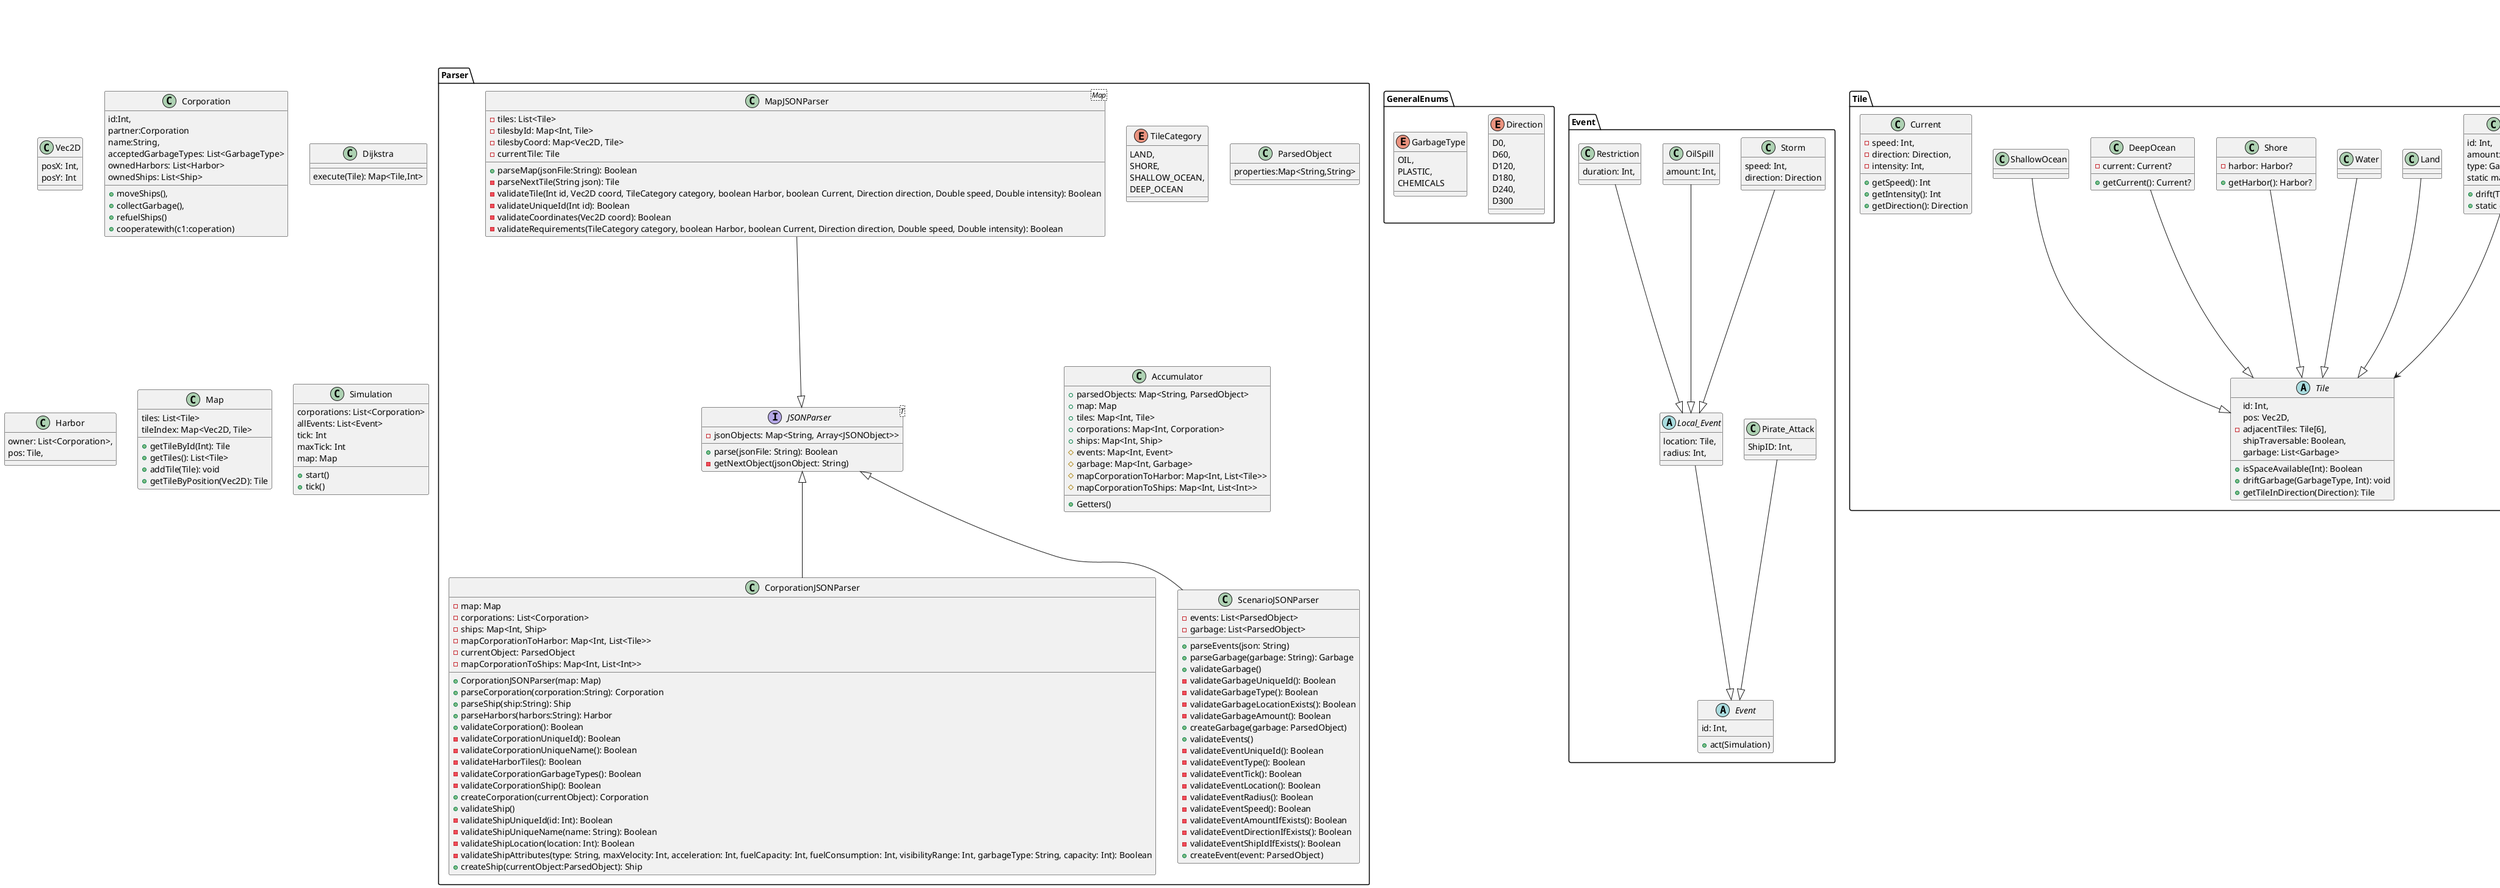 @startuml
'General
package GeneralEnums{
  enum Direction{
    D0,
    D60,
    D120,
    D180,
    D240,
    D300
  }
  enum GarbageType{
    OIL,
    PLASTIC,
    CHEMICALS
  }
}
class Vec2D{
  posX: Int,
  posY: Int
}
class Corporation {
  id:Int,
  partner:Corporation
  name:String,
  acceptedGarbageTypes: List<GarbageType>
  ownedHarbors: List<Harbor>
  ownedShips: List<Ship>
  +moveShips(),
  +collectGarbage(),
  +refuelShips()
  +cooperatewith(c1:coperation)
}
class Dijkstra{
  execute(Tile): Map<Tile,Int>
}
class Harbor {
  owner: List<Corporation>,
  pos: Tile,
}

class Map {
  tiles: List<Tile>
  tileIndex: Map<Vec2D, Tile>
  +getTileById(Int): Tile
  +getTiles(): List<Tile>
  +addTile(Tile): void
  +getTileByPosition(Vec2D): Tile
}


class Simulation {
  corporations: List<Corporation>
  allEvents: List<Event>
  tick: Int
  maxTick: Int
  map: Map
  +start()
  +tick()

}
package Event{
  abstract class Event {
    id: Int,
    +act(Simulation)
  }
  Pirate_Attack --|> Event
  class Pirate_Attack {
    ShipID: Int,
  }
  Local_Event --|> Event
  abstract class Local_Event {
    location: Tile,
    radius: Int,
  }
  Storm --|> Local_Event
  class Storm {
    speed: Int,
    direction: Direction
  }
  OilSpill --|> Local_Event
  class OilSpill {
    amount: Int,
  }
  Restriction --|> Local_Event
  class Restriction {
    duration: Int,
  }
}
package Parser {
  enum TileCategory {
    LAND,
    SHORE,
    SHALLOW_OCEAN,
    DEEP_OCEAN
  }
  class ParsedObject {
    properties:Map<String,String>
  }
  interface JSONParser<T>{
    -jsonObjects: Map<String, Array<JSONObject>>
    +parse(jsonFile: String): Boolean
    -getNextObject(jsonObject: String)
  }
  MapJSONParser --|> JSONParser
  class MapJSONParser<Map> {
    -tiles: List<Tile>
    -tilesbyId: Map<Int, Tile>
    -tilesbyCoord: Map<Vec2D, Tile>
    -currentTile: Tile
    +parseMap(jsonFile:String): Boolean
    -parseNextTile(String json): Tile
    -validateTile(Int id, Vec2D coord, TileCategory category, boolean Harbor, boolean Current, Direction direction, Double speed, Double intensity): Boolean
    -validateUniqueId(Int id): Boolean
    -validateCoordinates(Vec2D coord): Boolean
    -validateRequirements(TileCategory category, boolean Harbor, boolean Current, Direction direction, Double speed, Double intensity): Boolean

  }

  class CorporationJSONParser{
    -map: Map
    -corporations: List<Corporation>
    -ships: Map<Int, Ship>
    -mapCorporationToHarbor: Map<Int, List<Tile>>
    -currentObject: ParsedObject
    -mapCorporationToShips: Map<Int, List<Int>>

    +CorporationJSONParser(map: Map)
    +parseCorporation(corporation:String): Corporation
    +parseShip(ship:String): Ship
    +parseHarbors(harbors:String): Harbor
    +validateCorporation(): Boolean
    -validateCorporationUniqueId(): Boolean
    -validateCorporationUniqueName(): Boolean
    -validateHarborTiles(): Boolean
    -validateCorporationGarbageTypes(): Boolean
    -validateCorporationShip(): Boolean
    +createCorporation(currentObject): Corporation
    +validateShip()
    -validateShipUniqueId(id: Int): Boolean
    -validateShipUniqueName(name: String): Boolean
    -validateShipLocation(location: Int): Boolean
    -validateShipAttributes(type: String, maxVelocity: Int, acceleration: Int, fuelCapacity: Int, fuelConsumption: Int, visibilityRange: Int, garbageType: String, capacity: Int): Boolean
    +createShip(currentObject:ParsedObject): Ship
  }

  class ScenarioJSONParser{
    -events: List<ParsedObject>
    -garbage: List<ParsedObject>
    +parseEvents(json: String)
    +parseGarbage(garbage: String): Garbage
    +validateGarbage()
    -validateGarbageUniqueId(): Boolean
    -validateGarbageType(): Boolean
    -validateGarbageLocationExists(): Boolean
    -validateGarbageAmount(): Boolean
    +createGarbage(garbage: ParsedObject)
    +validateEvents()
    -validateEventUniqueId(): Boolean
    -validateEventType(): Boolean
    -validateEventTick(): Boolean
    -validateEventLocation(): Boolean
    -validateEventRadius(): Boolean
    -validateEventSpeed(): Boolean
    -validateEventAmountIfExists(): Boolean
    -validateEventDirectionIfExists(): Boolean
    -validateEventShipIdIfExists(): Boolean
    +createEvent(event: ParsedObject)
  }

  JSONParser <|-- CorporationJSONParser
  JSONParser <|-- ScenarioJSONParser
  class Accumulator {
    +parsedObjects: Map<String, ParsedObject>
    +map: Map
    +tiles: Map<Int, Tile>
    +corporations: Map<Int, Corporation>
    +ships: Map<Int, Ship>
    #events: Map<Int, Event>
    #garbage: Map<Int, Garbage>
    #mapCorporationToHarbor: Map<Int, List<Tile>>
    #mapCorporationToShips: Map<Int, List<Int>>
    +Getters()
  }
}
'Tiles

package Tile{
  abstract class Tile{
    id: Int,
    pos: Vec2D,
    -adjacentTiles: Tile[6],
    shipTraversable: Boolean,
    garbage: List<Garbage>
    +isSpaceAvailable(Int): Boolean
    +driftGarbage(GarbageType, Int): void
    +getTileInDirection(Direction): Tile
  }

  class Garbage {
    id: Int,
    amount: Int,
    type: GarbageType,
    static maxId: Int,
    +drift(Tile)
    +static getNextId(): Int
  }

  Garbage --> Tile

  Land --|> Tile
  Water --|> Tile

  Shore --|> Tile
  DeepOcean --|> Tile
  ShallowOcean --|> Tile

  class Current {
    -speed: Int,
    -direction: Direction,
    -intensity: Int,
    +getSpeed(): Int
    +getIntensity(): Int
    +getDirection(): Direction
  }
  class Land{
  }
  class Shore{
    -harbor: Harbor?
    +getHarbor(): Harbor?
  }
  class ShallowOcean{}
  class DeepOcean{
    -current: Current?
    +getCurrent(): Current?
  }

}
'Ships
package Ship{
  abstract class Ship {
    id: Int,
    name: String,
    owner: Corporation,
    pos: Tile,
    dir: Direction,
    maxVelocity: Int,
    acceleration: Int,
    fuelCapacity: Int,
    fuelConsumption: Int,
    visibleRange: Int,
    -destinationTile: Tile,
    +navigateTo(Tile)
    +refuel()
    +getTilesWithGarbageInFoV(): List<Tile>
    +drift()
  }

  ScoutingShip --|> Ship
  CoordinatingShip --|> Ship
  CollectingShip --|> Ship

  class ScoutingShip{
  }
  class CoordinatingShip{
  }
  class CollectingShip{
    garbageType: GarbageType
    garbageCapacity: Int,
    garbageLoad: Int,
    + giveGarbage()
  }
}
package Logger{
  class Logger{
    -writer: PrintWriter = new PrintWriter(System.out)
    +logInitializationInfoSuccess(filename:String)
    +logInitializationInfoFail(filename:String)
    +logSimulationStarted()
    +logSimulationEnded()
    +logSimulationTick(tick:Int)
    +logCorporationStartMoveShips(corporationId:Int)
    +logShipMovement(shipId:Int,speed:Int,tileId:Int)
    +logCorporationStartCollectGarbage(corporateId)
    +logGarbageCollectionByShip(shipId:Int,garbageType:GarbageType,garbageId:Int)
    +logCorporationCooperationStart(corporationId:Int)
    +logCooperationBetweenCorporations(corporationId:Int, otherCorporationId: Int, shipId:Int, cooperatedShipId: Int)
    +logCorporationRefueling(corporationId:Int)
    +logRefuelingShip(shipId:Int, tileId: Int)
    +logUnloadShip(shipId:Int, amount:Int, garbageType:GarbageType, tileId:Int)
    +logCorporationFinishedActions(corporationId:Int)
    +logCurrentDriftGarbage(garbageType:GarbageType, garbageId:Int, amount:Int, startTileId:Int, endTileId:Int)
    +logCurrentDriftShip(shipId:Int,startTileId:Int, endTileId:Int)
    +logEventStart(eventId:Int,eventType:EventType)
    +logSimulationStatisticsCalculated()
    +logSimulationStatistics()
  }
}
@enduml